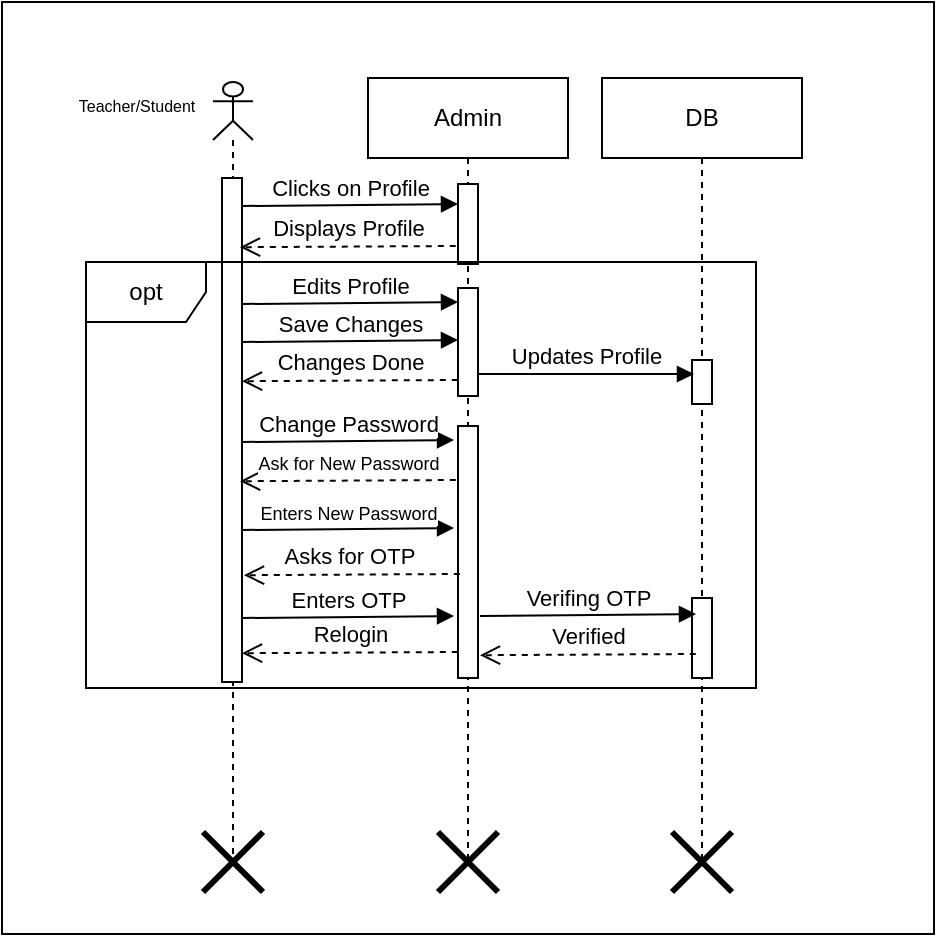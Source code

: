 <mxfile version="23.0.2" type="device">
  <diagram name="Page-1" id="2tR8gujlEBabhgBB5DZY">
    <mxGraphModel dx="1114" dy="818" grid="0" gridSize="10" guides="1" tooltips="1" connect="1" arrows="1" fold="1" page="0" pageScale="1" pageWidth="827" pageHeight="1169" math="0" shadow="0">
      <root>
        <mxCell id="0" />
        <mxCell id="1" parent="0" />
        <mxCell id="G8zSTcWdD4bw5zvUAk86-6" value="" style="whiteSpace=wrap;html=1;aspect=fixed;" parent="1" vertex="1">
          <mxGeometry x="-170" y="-38" width="466" height="466" as="geometry" />
        </mxCell>
        <mxCell id="G8zSTcWdD4bw5zvUAk86-3" value="" style="shape=umlLifeline;perimeter=lifelinePerimeter;whiteSpace=wrap;html=1;container=1;dropTarget=0;collapsible=0;recursiveResize=0;outlineConnect=0;portConstraint=eastwest;newEdgeStyle={&quot;curved&quot;:0,&quot;rounded&quot;:0};participant=umlActor;size=29;" parent="1" vertex="1">
          <mxGeometry x="-64.5" y="2" width="20" height="390" as="geometry" />
        </mxCell>
        <mxCell id="Y_dvkKGI24IwVQzqWmzg-2" value="Admin" style="shape=umlLifeline;perimeter=lifelinePerimeter;whiteSpace=wrap;html=1;container=1;dropTarget=0;collapsible=0;recursiveResize=0;outlineConnect=0;portConstraint=eastwest;newEdgeStyle={&quot;curved&quot;:0,&quot;rounded&quot;:0};" parent="1" vertex="1">
          <mxGeometry x="13" width="100" height="390" as="geometry" />
        </mxCell>
        <mxCell id="Y_dvkKGI24IwVQzqWmzg-3" value="" style="html=1;points=[[0,0,0,0,5],[0,1,0,0,-5],[1,0,0,0,5],[1,1,0,0,-5]];perimeter=orthogonalPerimeter;outlineConnect=0;targetShapes=umlLifeline;portConstraint=eastwest;newEdgeStyle={&quot;curved&quot;:0,&quot;rounded&quot;:0};" parent="Y_dvkKGI24IwVQzqWmzg-2" vertex="1">
          <mxGeometry x="-73" y="50" width="10" height="252" as="geometry" />
        </mxCell>
        <mxCell id="Y_dvkKGI24IwVQzqWmzg-5" value="" style="html=1;points=[[0,0,0,0,5],[0,1,0,0,-5],[1,0,0,0,5],[1,1,0,0,-5]];perimeter=orthogonalPerimeter;outlineConnect=0;targetShapes=umlLifeline;portConstraint=eastwest;newEdgeStyle={&quot;curved&quot;:0,&quot;rounded&quot;:0};" parent="Y_dvkKGI24IwVQzqWmzg-2" vertex="1">
          <mxGeometry x="45" y="53" width="10" height="40" as="geometry" />
        </mxCell>
        <mxCell id="Y_dvkKGI24IwVQzqWmzg-16" value="" style="html=1;points=[[0,0,0,0,5],[0,1,0,0,-5],[1,0,0,0,5],[1,1,0,0,-5]];perimeter=orthogonalPerimeter;outlineConnect=0;targetShapes=umlLifeline;portConstraint=eastwest;newEdgeStyle={&quot;curved&quot;:0,&quot;rounded&quot;:0};" parent="Y_dvkKGI24IwVQzqWmzg-2" vertex="1">
          <mxGeometry x="45" y="105" width="10" height="54" as="geometry" />
        </mxCell>
        <mxCell id="Y_dvkKGI24IwVQzqWmzg-23" value="" style="html=1;points=[[0,0,0,0,5],[0,1,0,0,-5],[1,0,0,0,5],[1,1,0,0,-5]];perimeter=orthogonalPerimeter;outlineConnect=0;targetShapes=umlLifeline;portConstraint=eastwest;newEdgeStyle={&quot;curved&quot;:0,&quot;rounded&quot;:0};" parent="Y_dvkKGI24IwVQzqWmzg-2" vertex="1">
          <mxGeometry x="45" y="174" width="10" height="126" as="geometry" />
        </mxCell>
        <mxCell id="Y_dvkKGI24IwVQzqWmzg-24" value="Change Password" style="html=1;verticalAlign=bottom;endArrow=block;curved=0;rounded=0;exitX=1;exitY=0;exitDx=0;exitDy=5;exitPerimeter=0;" parent="Y_dvkKGI24IwVQzqWmzg-2" edge="1">
          <mxGeometry width="80" relative="1" as="geometry">
            <mxPoint x="-63" y="182" as="sourcePoint" />
            <mxPoint x="43" y="181" as="targetPoint" />
          </mxGeometry>
        </mxCell>
        <mxCell id="WJ3a0aXvntVyhf44Xr9E-3" value="Enters New Password" style="html=1;verticalAlign=bottom;endArrow=block;curved=0;rounded=0;exitX=1;exitY=0;exitDx=0;exitDy=5;exitPerimeter=0;fontSize=9;" edge="1" parent="Y_dvkKGI24IwVQzqWmzg-2">
          <mxGeometry width="80" relative="1" as="geometry">
            <mxPoint x="-63" y="226" as="sourcePoint" />
            <mxPoint x="43" y="225" as="targetPoint" />
          </mxGeometry>
        </mxCell>
        <mxCell id="WJ3a0aXvntVyhf44Xr9E-5" value="&lt;font style=&quot;font-size: 11px;&quot;&gt;Enters OTP&lt;/font&gt;" style="html=1;verticalAlign=bottom;endArrow=block;curved=0;rounded=0;exitX=1;exitY=0;exitDx=0;exitDy=5;exitPerimeter=0;fontSize=9;" edge="1" parent="Y_dvkKGI24IwVQzqWmzg-2">
          <mxGeometry width="80" relative="1" as="geometry">
            <mxPoint x="-63" y="270" as="sourcePoint" />
            <mxPoint x="43" y="269" as="targetPoint" />
          </mxGeometry>
        </mxCell>
        <mxCell id="Y_dvkKGI24IwVQzqWmzg-18" value="Edits Profile" style="html=1;verticalAlign=bottom;endArrow=block;curved=0;rounded=0;exitX=1;exitY=1;exitDx=0;exitDy=-5;exitPerimeter=0;entryX=0;entryY=1;entryDx=0;entryDy=-5;entryPerimeter=0;" parent="1" edge="1">
          <mxGeometry width="80" relative="1" as="geometry">
            <mxPoint x="-50" y="113" as="sourcePoint" />
            <mxPoint x="58" y="112" as="targetPoint" />
          </mxGeometry>
        </mxCell>
        <mxCell id="Y_dvkKGI24IwVQzqWmzg-17" value="Changes Done" style="html=1;verticalAlign=bottom;endArrow=open;dashed=1;endSize=8;curved=0;rounded=0;exitX=-0.011;exitY=0.498;exitDx=0;exitDy=0;exitPerimeter=0;" parent="1" edge="1">
          <mxGeometry x="0.001" relative="1" as="geometry">
            <mxPoint x="57.89" y="151.002" as="sourcePoint" />
            <mxPoint x="-50" y="151.6" as="targetPoint" />
            <mxPoint as="offset" />
          </mxGeometry>
        </mxCell>
        <mxCell id="Y_dvkKGI24IwVQzqWmzg-20" value="Save Changes" style="html=1;verticalAlign=bottom;endArrow=block;curved=0;rounded=0;exitX=1;exitY=1;exitDx=0;exitDy=-5;exitPerimeter=0;entryX=0;entryY=1;entryDx=0;entryDy=-5;entryPerimeter=0;" parent="1" edge="1">
          <mxGeometry width="80" relative="1" as="geometry">
            <mxPoint x="-50" y="132" as="sourcePoint" />
            <mxPoint x="58" y="131" as="targetPoint" />
          </mxGeometry>
        </mxCell>
        <mxCell id="Y_dvkKGI24IwVQzqWmzg-47" value="DB" style="shape=umlLifeline;perimeter=lifelinePerimeter;whiteSpace=wrap;html=1;container=1;dropTarget=0;collapsible=0;recursiveResize=0;outlineConnect=0;portConstraint=eastwest;newEdgeStyle={&quot;curved&quot;:0,&quot;rounded&quot;:0};" parent="1" vertex="1">
          <mxGeometry x="130" width="100" height="390" as="geometry" />
        </mxCell>
        <mxCell id="Y_dvkKGI24IwVQzqWmzg-67" value="" style="html=1;points=[[0,0,0,0,5],[0,1,0,0,-5],[1,0,0,0,5],[1,1,0,0,-5]];perimeter=orthogonalPerimeter;outlineConnect=0;targetShapes=umlLifeline;portConstraint=eastwest;newEdgeStyle={&quot;curved&quot;:0,&quot;rounded&quot;:0};" parent="Y_dvkKGI24IwVQzqWmzg-47" vertex="1">
          <mxGeometry x="45" y="141" width="10" height="22" as="geometry" />
        </mxCell>
        <mxCell id="Y_dvkKGI24IwVQzqWmzg-68" value="" style="html=1;points=[[0,0,0,0,5],[0,1,0,0,-5],[1,0,0,0,5],[1,1,0,0,-5]];perimeter=orthogonalPerimeter;outlineConnect=0;targetShapes=umlLifeline;portConstraint=eastwest;newEdgeStyle={&quot;curved&quot;:0,&quot;rounded&quot;:0};" parent="Y_dvkKGI24IwVQzqWmzg-47" vertex="1">
          <mxGeometry x="45" y="260" width="10" height="40" as="geometry" />
        </mxCell>
        <mxCell id="Y_dvkKGI24IwVQzqWmzg-70" value="" style="shape=umlDestroy;whiteSpace=wrap;html=1;strokeWidth=3;targetShapes=umlLifeline;" parent="1" vertex="1">
          <mxGeometry x="48" y="377" width="30" height="30" as="geometry" />
        </mxCell>
        <mxCell id="Y_dvkKGI24IwVQzqWmzg-71" value="" style="shape=umlDestroy;whiteSpace=wrap;html=1;strokeWidth=3;targetShapes=umlLifeline;" parent="1" vertex="1">
          <mxGeometry x="-69.5" y="377" width="30" height="30" as="geometry" />
        </mxCell>
        <mxCell id="Y_dvkKGI24IwVQzqWmzg-72" value="" style="shape=umlDestroy;whiteSpace=wrap;html=1;strokeWidth=3;targetShapes=umlLifeline;" parent="1" vertex="1">
          <mxGeometry x="165" y="377" width="30" height="30" as="geometry" />
        </mxCell>
        <mxCell id="Y_dvkKGI24IwVQzqWmzg-7" value="Clicks on Profile" style="html=1;verticalAlign=bottom;endArrow=block;curved=0;rounded=0;exitX=1;exitY=1;exitDx=0;exitDy=-5;exitPerimeter=0;entryX=0;entryY=1;entryDx=0;entryDy=-5;entryPerimeter=0;" parent="1" edge="1">
          <mxGeometry width="80" relative="1" as="geometry">
            <mxPoint x="-50" y="64" as="sourcePoint" />
            <mxPoint x="58" y="63" as="targetPoint" />
          </mxGeometry>
        </mxCell>
        <mxCell id="Y_dvkKGI24IwVQzqWmzg-19" value="Updates Profile" style="html=1;verticalAlign=bottom;endArrow=block;curved=0;rounded=0;entryX=0;entryY=0;entryDx=0;entryDy=5;entryPerimeter=0;exitX=1;exitY=0;exitDx=0;exitDy=5;exitPerimeter=0;" parent="1" edge="1">
          <mxGeometry x="-0.004" width="80" relative="1" as="geometry">
            <mxPoint x="68" y="148" as="sourcePoint" />
            <mxPoint x="176" y="148" as="targetPoint" />
            <mxPoint as="offset" />
          </mxGeometry>
        </mxCell>
        <mxCell id="G8zSTcWdD4bw5zvUAk86-1" value="Displays Profile" style="html=1;verticalAlign=bottom;endArrow=open;dashed=1;endSize=8;curved=0;rounded=0;exitX=-0.011;exitY=0.498;exitDx=0;exitDy=0;exitPerimeter=0;" parent="1" edge="1">
          <mxGeometry x="0.001" relative="1" as="geometry">
            <mxPoint x="56.89" y="84.002" as="sourcePoint" />
            <mxPoint x="-51" y="84.6" as="targetPoint" />
            <mxPoint as="offset" />
          </mxGeometry>
        </mxCell>
        <mxCell id="G8zSTcWdD4bw5zvUAk86-4" value="&lt;font style=&quot;font-size: 8px;&quot;&gt;Teacher/Student&lt;/font&gt;" style="text;html=1;align=center;verticalAlign=middle;resizable=0;points=[];autosize=1;strokeColor=none;fillColor=none;" parent="1" vertex="1">
          <mxGeometry x="-141.5" width="76" height="26" as="geometry" />
        </mxCell>
        <mxCell id="G8zSTcWdD4bw5zvUAk86-5" value="&lt;font style=&quot;font-size: 9px;&quot;&gt;Ask for New Password&lt;/font&gt;" style="html=1;verticalAlign=bottom;endArrow=open;dashed=1;endSize=8;curved=0;rounded=0;exitX=-0.011;exitY=0.498;exitDx=0;exitDy=0;exitPerimeter=0;" parent="1" edge="1">
          <mxGeometry x="0.001" relative="1" as="geometry">
            <mxPoint x="56.89" y="201.002" as="sourcePoint" />
            <mxPoint x="-51" y="201.6" as="targetPoint" />
            <mxPoint as="offset" />
          </mxGeometry>
        </mxCell>
        <mxCell id="WJ3a0aXvntVyhf44Xr9E-1" value="opt" style="shape=umlFrame;whiteSpace=wrap;html=1;pointerEvents=0;" vertex="1" parent="1">
          <mxGeometry x="-128" y="92" width="335" height="213" as="geometry" />
        </mxCell>
        <mxCell id="WJ3a0aXvntVyhf44Xr9E-4" value="Asks for OTP&amp;nbsp;" style="html=1;verticalAlign=bottom;endArrow=open;dashed=1;endSize=8;curved=0;rounded=0;exitX=-0.011;exitY=0.498;exitDx=0;exitDy=0;exitPerimeter=0;" edge="1" parent="1">
          <mxGeometry x="0.001" relative="1" as="geometry">
            <mxPoint x="58.89" y="248.002" as="sourcePoint" />
            <mxPoint x="-49" y="248.6" as="targetPoint" />
            <mxPoint as="offset" />
          </mxGeometry>
        </mxCell>
        <mxCell id="Y_dvkKGI24IwVQzqWmzg-69" value="Verifing OTP" style="html=1;verticalAlign=bottom;endArrow=block;curved=0;rounded=0;exitX=1;exitY=1;exitDx=0;exitDy=-5;exitPerimeter=0;entryX=0;entryY=1;entryDx=0;entryDy=-5;entryPerimeter=0;" parent="1" edge="1">
          <mxGeometry width="80" relative="1" as="geometry">
            <mxPoint x="69" y="269" as="sourcePoint" />
            <mxPoint x="177" y="268" as="targetPoint" />
          </mxGeometry>
        </mxCell>
        <mxCell id="WJ3a0aXvntVyhf44Xr9E-6" value="Verified" style="html=1;verticalAlign=bottom;endArrow=open;dashed=1;endSize=8;curved=0;rounded=0;exitX=-0.011;exitY=0.498;exitDx=0;exitDy=0;exitPerimeter=0;" edge="1" parent="1">
          <mxGeometry x="0.001" relative="1" as="geometry">
            <mxPoint x="176.89" y="288.002" as="sourcePoint" />
            <mxPoint x="69" y="288.6" as="targetPoint" />
            <mxPoint as="offset" />
          </mxGeometry>
        </mxCell>
        <mxCell id="WJ3a0aXvntVyhf44Xr9E-7" value="Relogin" style="html=1;verticalAlign=bottom;endArrow=open;dashed=1;endSize=8;curved=0;rounded=0;exitX=-0.011;exitY=0.498;exitDx=0;exitDy=0;exitPerimeter=0;" edge="1" parent="1">
          <mxGeometry x="0.001" relative="1" as="geometry">
            <mxPoint x="57.89" y="287.002" as="sourcePoint" />
            <mxPoint x="-50" y="287.6" as="targetPoint" />
            <mxPoint as="offset" />
          </mxGeometry>
        </mxCell>
      </root>
    </mxGraphModel>
  </diagram>
</mxfile>
